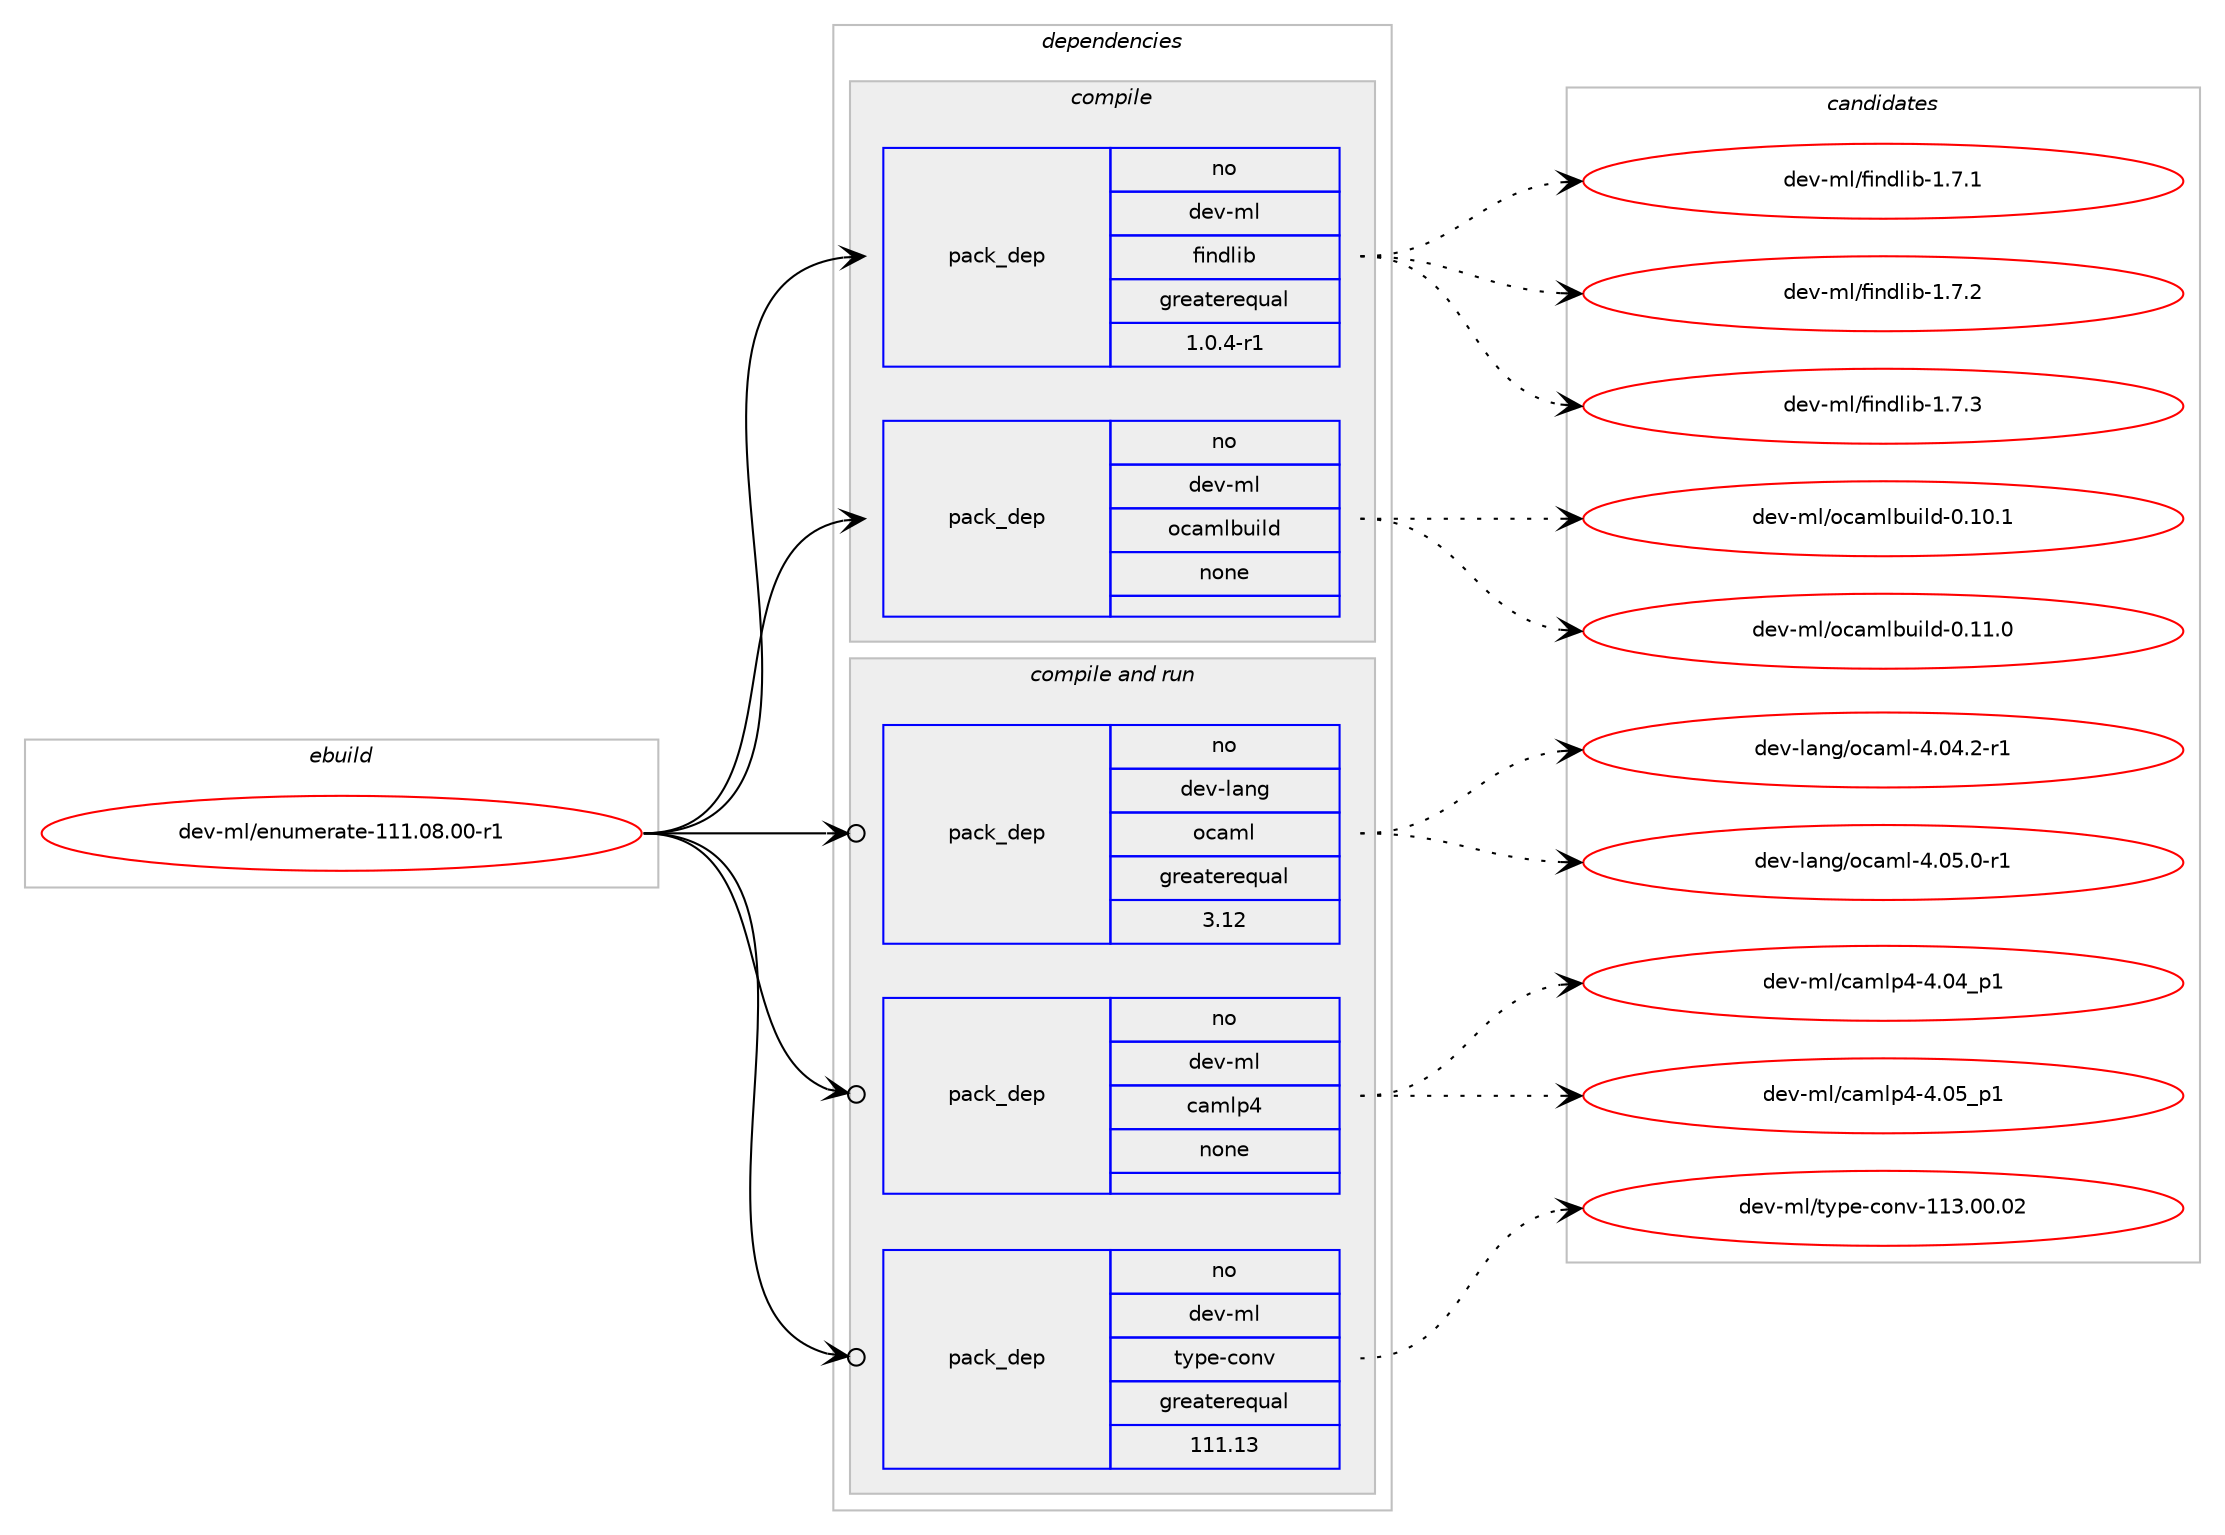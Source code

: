 digraph prolog {

# *************
# Graph options
# *************

newrank=true;
concentrate=true;
compound=true;
graph [rankdir=LR,fontname=Helvetica,fontsize=10,ranksep=1.5];#, ranksep=2.5, nodesep=0.2];
edge  [arrowhead=vee];
node  [fontname=Helvetica,fontsize=10];

# **********
# The ebuild
# **********

subgraph cluster_leftcol {
color=gray;
rank=same;
label=<<i>ebuild</i>>;
id [label="dev-ml/enumerate-111.08.00-r1", color=red, width=4, href="../dev-ml/enumerate-111.08.00-r1.svg"];
}

# ****************
# The dependencies
# ****************

subgraph cluster_midcol {
color=gray;
label=<<i>dependencies</i>>;
subgraph cluster_compile {
fillcolor="#eeeeee";
style=filled;
label=<<i>compile</i>>;
subgraph pack426628 {
dependency571318 [label=<<TABLE BORDER="0" CELLBORDER="1" CELLSPACING="0" CELLPADDING="4" WIDTH="220"><TR><TD ROWSPAN="6" CELLPADDING="30">pack_dep</TD></TR><TR><TD WIDTH="110">no</TD></TR><TR><TD>dev-ml</TD></TR><TR><TD>findlib</TD></TR><TR><TD>greaterequal</TD></TR><TR><TD>1.0.4-r1</TD></TR></TABLE>>, shape=none, color=blue];
}
id:e -> dependency571318:w [weight=20,style="solid",arrowhead="vee"];
subgraph pack426629 {
dependency571319 [label=<<TABLE BORDER="0" CELLBORDER="1" CELLSPACING="0" CELLPADDING="4" WIDTH="220"><TR><TD ROWSPAN="6" CELLPADDING="30">pack_dep</TD></TR><TR><TD WIDTH="110">no</TD></TR><TR><TD>dev-ml</TD></TR><TR><TD>ocamlbuild</TD></TR><TR><TD>none</TD></TR><TR><TD></TD></TR></TABLE>>, shape=none, color=blue];
}
id:e -> dependency571319:w [weight=20,style="solid",arrowhead="vee"];
}
subgraph cluster_compileandrun {
fillcolor="#eeeeee";
style=filled;
label=<<i>compile and run</i>>;
subgraph pack426630 {
dependency571320 [label=<<TABLE BORDER="0" CELLBORDER="1" CELLSPACING="0" CELLPADDING="4" WIDTH="220"><TR><TD ROWSPAN="6" CELLPADDING="30">pack_dep</TD></TR><TR><TD WIDTH="110">no</TD></TR><TR><TD>dev-lang</TD></TR><TR><TD>ocaml</TD></TR><TR><TD>greaterequal</TD></TR><TR><TD>3.12</TD></TR></TABLE>>, shape=none, color=blue];
}
id:e -> dependency571320:w [weight=20,style="solid",arrowhead="odotvee"];
subgraph pack426631 {
dependency571321 [label=<<TABLE BORDER="0" CELLBORDER="1" CELLSPACING="0" CELLPADDING="4" WIDTH="220"><TR><TD ROWSPAN="6" CELLPADDING="30">pack_dep</TD></TR><TR><TD WIDTH="110">no</TD></TR><TR><TD>dev-ml</TD></TR><TR><TD>camlp4</TD></TR><TR><TD>none</TD></TR><TR><TD></TD></TR></TABLE>>, shape=none, color=blue];
}
id:e -> dependency571321:w [weight=20,style="solid",arrowhead="odotvee"];
subgraph pack426632 {
dependency571322 [label=<<TABLE BORDER="0" CELLBORDER="1" CELLSPACING="0" CELLPADDING="4" WIDTH="220"><TR><TD ROWSPAN="6" CELLPADDING="30">pack_dep</TD></TR><TR><TD WIDTH="110">no</TD></TR><TR><TD>dev-ml</TD></TR><TR><TD>type-conv</TD></TR><TR><TD>greaterequal</TD></TR><TR><TD>111.13</TD></TR></TABLE>>, shape=none, color=blue];
}
id:e -> dependency571322:w [weight=20,style="solid",arrowhead="odotvee"];
}
subgraph cluster_run {
fillcolor="#eeeeee";
style=filled;
label=<<i>run</i>>;
}
}

# **************
# The candidates
# **************

subgraph cluster_choices {
rank=same;
color=gray;
label=<<i>candidates</i>>;

subgraph choice426628 {
color=black;
nodesep=1;
choice100101118451091084710210511010010810598454946554649 [label="dev-ml/findlib-1.7.1", color=red, width=4,href="../dev-ml/findlib-1.7.1.svg"];
choice100101118451091084710210511010010810598454946554650 [label="dev-ml/findlib-1.7.2", color=red, width=4,href="../dev-ml/findlib-1.7.2.svg"];
choice100101118451091084710210511010010810598454946554651 [label="dev-ml/findlib-1.7.3", color=red, width=4,href="../dev-ml/findlib-1.7.3.svg"];
dependency571318:e -> choice100101118451091084710210511010010810598454946554649:w [style=dotted,weight="100"];
dependency571318:e -> choice100101118451091084710210511010010810598454946554650:w [style=dotted,weight="100"];
dependency571318:e -> choice100101118451091084710210511010010810598454946554651:w [style=dotted,weight="100"];
}
subgraph choice426629 {
color=black;
nodesep=1;
choice100101118451091084711199971091089811710510810045484649484649 [label="dev-ml/ocamlbuild-0.10.1", color=red, width=4,href="../dev-ml/ocamlbuild-0.10.1.svg"];
choice100101118451091084711199971091089811710510810045484649494648 [label="dev-ml/ocamlbuild-0.11.0", color=red, width=4,href="../dev-ml/ocamlbuild-0.11.0.svg"];
dependency571319:e -> choice100101118451091084711199971091089811710510810045484649484649:w [style=dotted,weight="100"];
dependency571319:e -> choice100101118451091084711199971091089811710510810045484649494648:w [style=dotted,weight="100"];
}
subgraph choice426630 {
color=black;
nodesep=1;
choice1001011184510897110103471119997109108455246485246504511449 [label="dev-lang/ocaml-4.04.2-r1", color=red, width=4,href="../dev-lang/ocaml-4.04.2-r1.svg"];
choice1001011184510897110103471119997109108455246485346484511449 [label="dev-lang/ocaml-4.05.0-r1", color=red, width=4,href="../dev-lang/ocaml-4.05.0-r1.svg"];
dependency571320:e -> choice1001011184510897110103471119997109108455246485246504511449:w [style=dotted,weight="100"];
dependency571320:e -> choice1001011184510897110103471119997109108455246485346484511449:w [style=dotted,weight="100"];
}
subgraph choice426631 {
color=black;
nodesep=1;
choice100101118451091084799971091081125245524648529511249 [label="dev-ml/camlp4-4.04_p1", color=red, width=4,href="../dev-ml/camlp4-4.04_p1.svg"];
choice100101118451091084799971091081125245524648539511249 [label="dev-ml/camlp4-4.05_p1", color=red, width=4,href="../dev-ml/camlp4-4.05_p1.svg"];
dependency571321:e -> choice100101118451091084799971091081125245524648529511249:w [style=dotted,weight="100"];
dependency571321:e -> choice100101118451091084799971091081125245524648539511249:w [style=dotted,weight="100"];
}
subgraph choice426632 {
color=black;
nodesep=1;
choice1001011184510910847116121112101459911111011845494951464848464850 [label="dev-ml/type-conv-113.00.02", color=red, width=4,href="../dev-ml/type-conv-113.00.02.svg"];
dependency571322:e -> choice1001011184510910847116121112101459911111011845494951464848464850:w [style=dotted,weight="100"];
}
}

}
